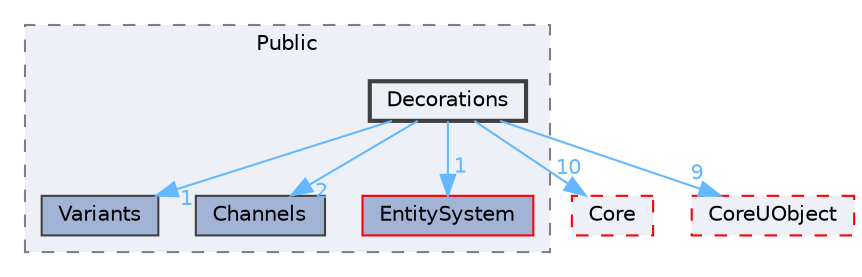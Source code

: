 digraph "Decorations"
{
 // INTERACTIVE_SVG=YES
 // LATEX_PDF_SIZE
  bgcolor="transparent";
  edge [fontname=Helvetica,fontsize=10,labelfontname=Helvetica,labelfontsize=10];
  node [fontname=Helvetica,fontsize=10,shape=box,height=0.2,width=0.4];
  compound=true
  subgraph clusterdir_e91b7eabbe3727cf625790e36a8d5a32 {
    graph [ bgcolor="#edf0f7", pencolor="grey50", label="Public", fontname=Helvetica,fontsize=10 style="filled,dashed", URL="dir_e91b7eabbe3727cf625790e36a8d5a32.html",tooltip=""]
  dir_685c8133cbb96f97523a35d6346418e2 [label="Variants", fillcolor="#a2b4d6", color="grey25", style="filled", URL="dir_685c8133cbb96f97523a35d6346418e2.html",tooltip=""];
  dir_864c384d284b93b5d99468e735406e4f [label="Channels", fillcolor="#a2b4d6", color="grey25", style="filled", URL="dir_864c384d284b93b5d99468e735406e4f.html",tooltip=""];
  dir_9f169b765d162de32ed1ea56a894739d [label="EntitySystem", fillcolor="#a2b4d6", color="red", style="filled", URL="dir_9f169b765d162de32ed1ea56a894739d.html",tooltip=""];
  dir_5e890493d67211ddcead69c726c41c09 [label="Decorations", fillcolor="#edf0f7", color="grey25", style="filled,bold", URL="dir_5e890493d67211ddcead69c726c41c09.html",tooltip=""];
  }
  dir_0e6cddcc9caa1238c7f3774224afaa45 [label="Core", fillcolor="#edf0f7", color="red", style="filled,dashed", URL="dir_0e6cddcc9caa1238c7f3774224afaa45.html",tooltip=""];
  dir_4c499e5e32e2b4479ad7e552df73eeae [label="CoreUObject", fillcolor="#edf0f7", color="red", style="filled,dashed", URL="dir_4c499e5e32e2b4479ad7e552df73eeae.html",tooltip=""];
  dir_5e890493d67211ddcead69c726c41c09->dir_0e6cddcc9caa1238c7f3774224afaa45 [headlabel="10", labeldistance=1.5 headhref="dir_000303_000266.html" href="dir_000303_000266.html" color="steelblue1" fontcolor="steelblue1"];
  dir_5e890493d67211ddcead69c726c41c09->dir_4c499e5e32e2b4479ad7e552df73eeae [headlabel="9", labeldistance=1.5 headhref="dir_000303_000268.html" href="dir_000303_000268.html" color="steelblue1" fontcolor="steelblue1"];
  dir_5e890493d67211ddcead69c726c41c09->dir_685c8133cbb96f97523a35d6346418e2 [headlabel="1", labeldistance=1.5 headhref="dir_000303_001243.html" href="dir_000303_001243.html" color="steelblue1" fontcolor="steelblue1"];
  dir_5e890493d67211ddcead69c726c41c09->dir_864c384d284b93b5d99468e735406e4f [headlabel="2", labeldistance=1.5 headhref="dir_000303_000127.html" href="dir_000303_000127.html" color="steelblue1" fontcolor="steelblue1"];
  dir_5e890493d67211ddcead69c726c41c09->dir_9f169b765d162de32ed1ea56a894739d [headlabel="1", labeldistance=1.5 headhref="dir_000303_000369.html" href="dir_000303_000369.html" color="steelblue1" fontcolor="steelblue1"];
}

